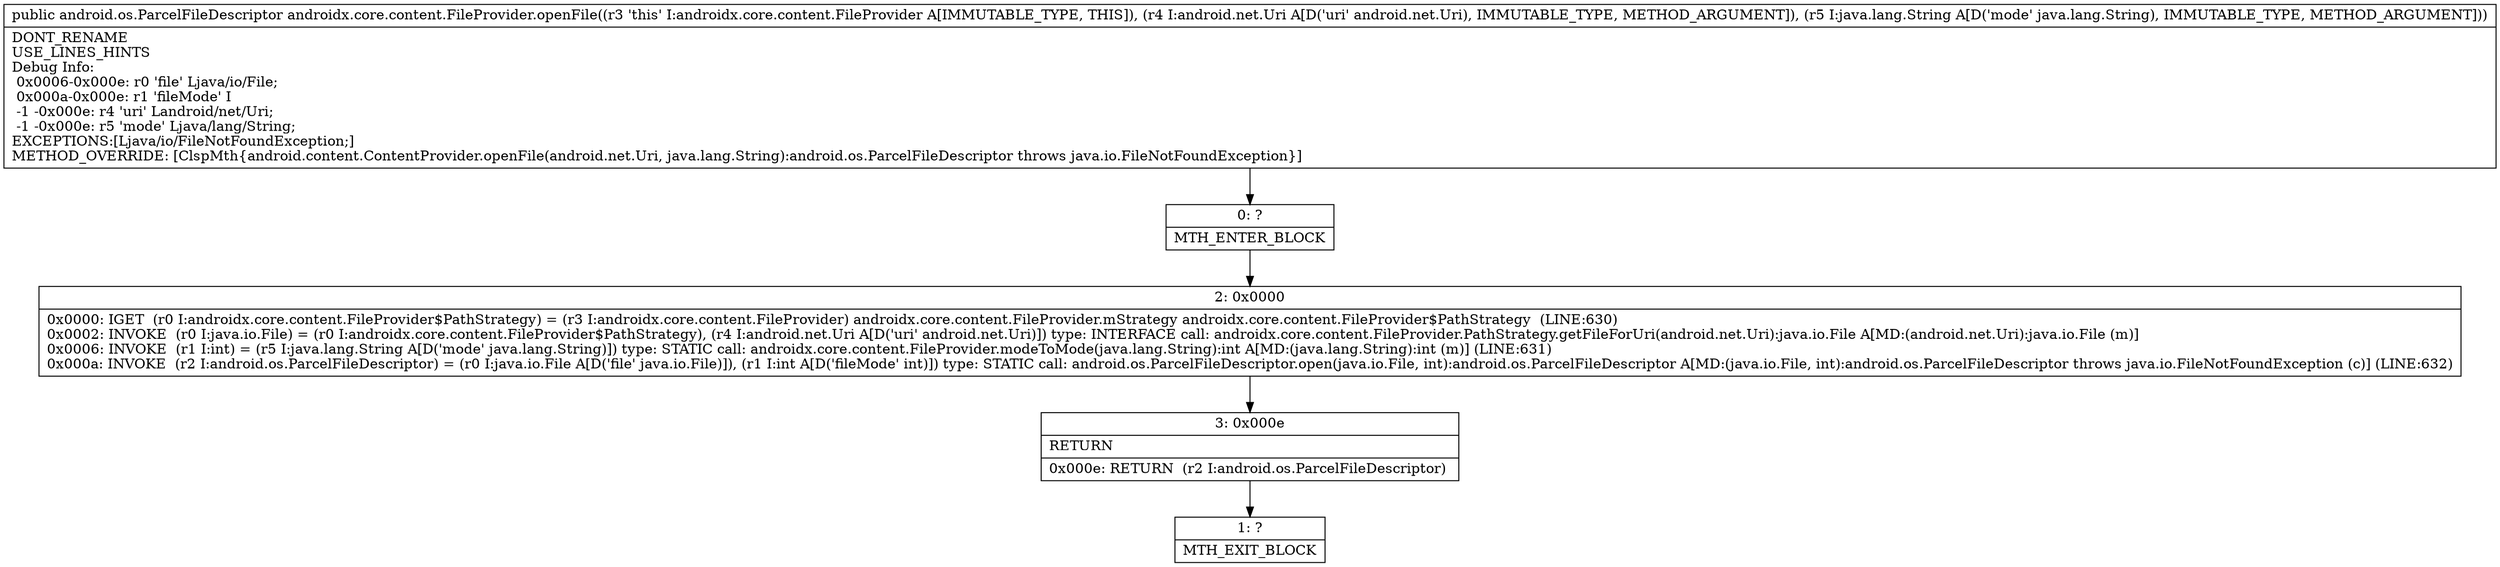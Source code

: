 digraph "CFG forandroidx.core.content.FileProvider.openFile(Landroid\/net\/Uri;Ljava\/lang\/String;)Landroid\/os\/ParcelFileDescriptor;" {
Node_0 [shape=record,label="{0\:\ ?|MTH_ENTER_BLOCK\l}"];
Node_2 [shape=record,label="{2\:\ 0x0000|0x0000: IGET  (r0 I:androidx.core.content.FileProvider$PathStrategy) = (r3 I:androidx.core.content.FileProvider) androidx.core.content.FileProvider.mStrategy androidx.core.content.FileProvider$PathStrategy  (LINE:630)\l0x0002: INVOKE  (r0 I:java.io.File) = (r0 I:androidx.core.content.FileProvider$PathStrategy), (r4 I:android.net.Uri A[D('uri' android.net.Uri)]) type: INTERFACE call: androidx.core.content.FileProvider.PathStrategy.getFileForUri(android.net.Uri):java.io.File A[MD:(android.net.Uri):java.io.File (m)]\l0x0006: INVOKE  (r1 I:int) = (r5 I:java.lang.String A[D('mode' java.lang.String)]) type: STATIC call: androidx.core.content.FileProvider.modeToMode(java.lang.String):int A[MD:(java.lang.String):int (m)] (LINE:631)\l0x000a: INVOKE  (r2 I:android.os.ParcelFileDescriptor) = (r0 I:java.io.File A[D('file' java.io.File)]), (r1 I:int A[D('fileMode' int)]) type: STATIC call: android.os.ParcelFileDescriptor.open(java.io.File, int):android.os.ParcelFileDescriptor A[MD:(java.io.File, int):android.os.ParcelFileDescriptor throws java.io.FileNotFoundException (c)] (LINE:632)\l}"];
Node_3 [shape=record,label="{3\:\ 0x000e|RETURN\l|0x000e: RETURN  (r2 I:android.os.ParcelFileDescriptor) \l}"];
Node_1 [shape=record,label="{1\:\ ?|MTH_EXIT_BLOCK\l}"];
MethodNode[shape=record,label="{public android.os.ParcelFileDescriptor androidx.core.content.FileProvider.openFile((r3 'this' I:androidx.core.content.FileProvider A[IMMUTABLE_TYPE, THIS]), (r4 I:android.net.Uri A[D('uri' android.net.Uri), IMMUTABLE_TYPE, METHOD_ARGUMENT]), (r5 I:java.lang.String A[D('mode' java.lang.String), IMMUTABLE_TYPE, METHOD_ARGUMENT]))  | DONT_RENAME\lUSE_LINES_HINTS\lDebug Info:\l  0x0006\-0x000e: r0 'file' Ljava\/io\/File;\l  0x000a\-0x000e: r1 'fileMode' I\l  \-1 \-0x000e: r4 'uri' Landroid\/net\/Uri;\l  \-1 \-0x000e: r5 'mode' Ljava\/lang\/String;\lEXCEPTIONS:[Ljava\/io\/FileNotFoundException;]\lMETHOD_OVERRIDE: [ClspMth\{android.content.ContentProvider.openFile(android.net.Uri, java.lang.String):android.os.ParcelFileDescriptor throws java.io.FileNotFoundException\}]\l}"];
MethodNode -> Node_0;Node_0 -> Node_2;
Node_2 -> Node_3;
Node_3 -> Node_1;
}

